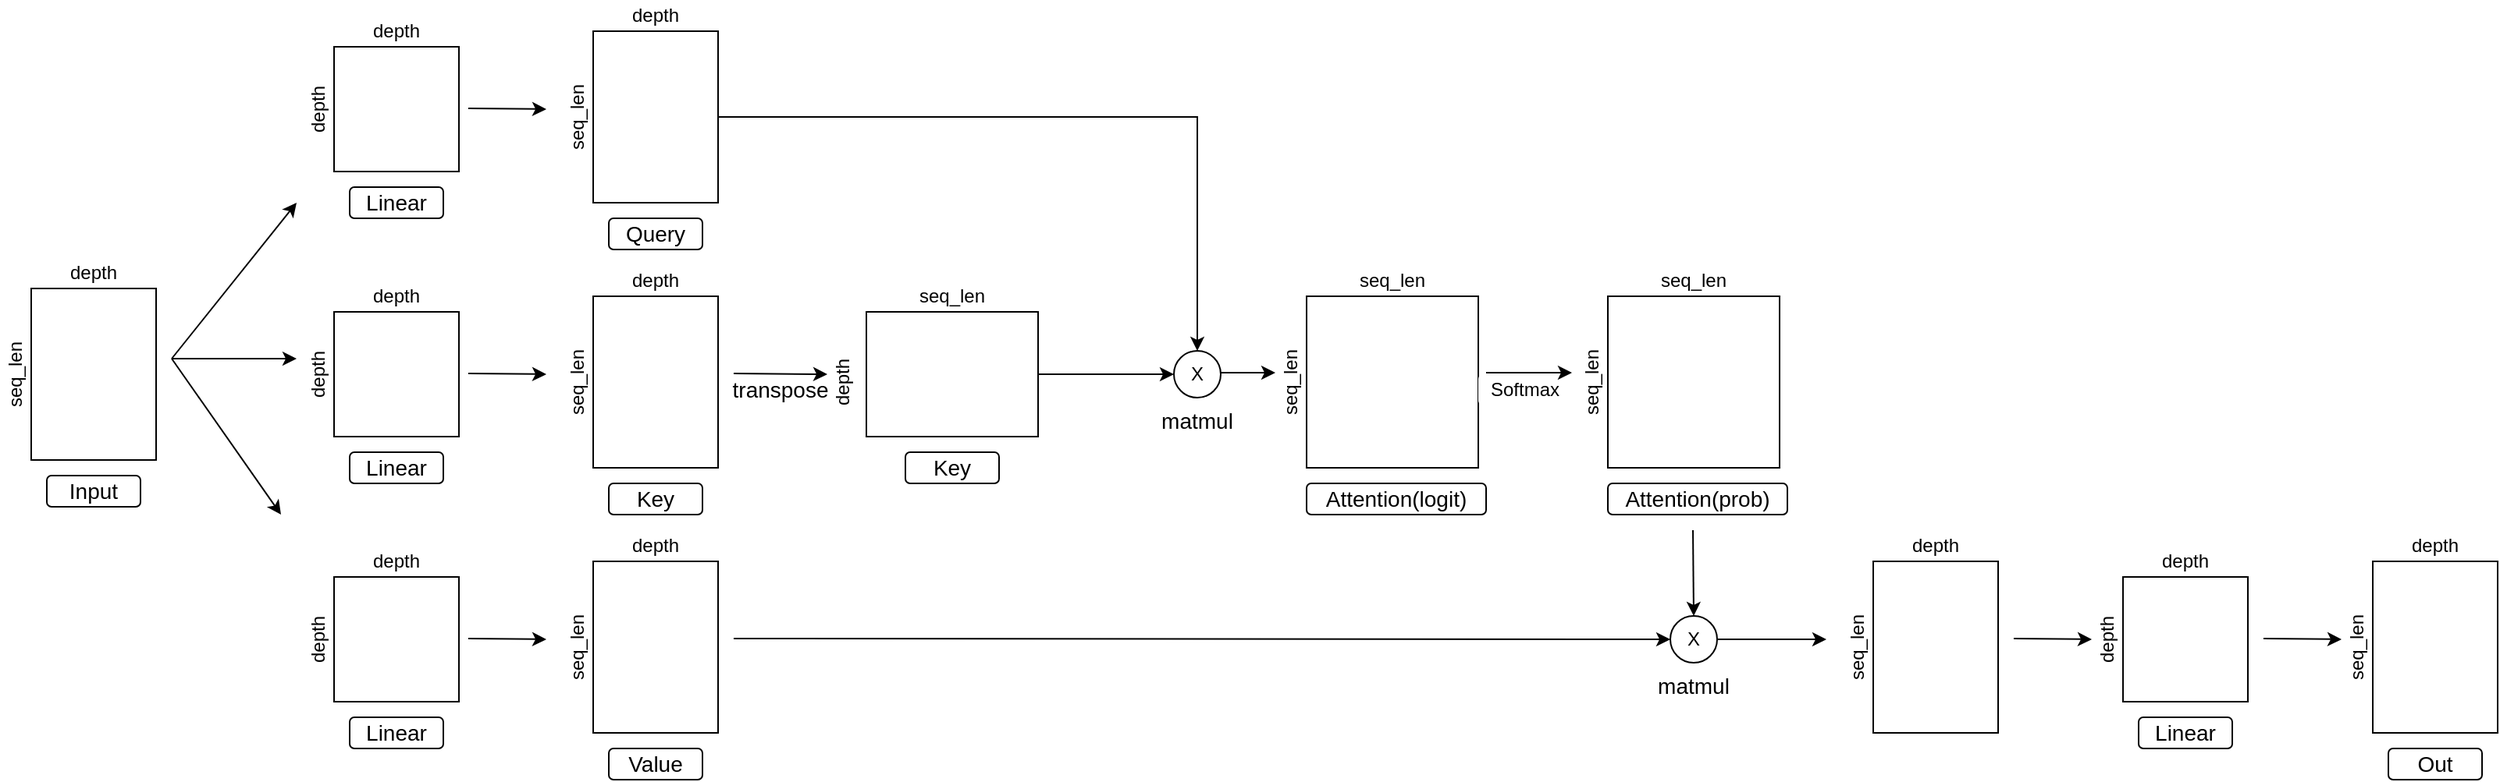 <mxfile version="13.5.8" type="device"><diagram id="_ByLoyHAPKLI0KRAZKYH" name="Page-1"><mxGraphModel dx="1476" dy="994" grid="1" gridSize="10" guides="1" tooltips="1" connect="1" arrows="1" fold="1" page="1" pageScale="1" pageWidth="827" pageHeight="1169" math="0" shadow="0"><root><mxCell id="0"/><mxCell id="1" parent="0"/><mxCell id="QQPbzyxNQqnDQk7q9bTy-1" value="" style="whiteSpace=wrap;html=1;aspect=fixed;" parent="1" vertex="1"><mxGeometry x="244" y="160" width="80" height="80" as="geometry"/></mxCell><mxCell id="QQPbzyxNQqnDQk7q9bTy-3" value="depth" style="text;html=1;strokeColor=none;fillColor=none;align=center;verticalAlign=middle;whiteSpace=wrap;rounded=0;" parent="1" vertex="1"><mxGeometry x="264" y="140" width="40" height="20" as="geometry"/></mxCell><mxCell id="QQPbzyxNQqnDQk7q9bTy-4" value="depth" style="text;html=1;strokeColor=none;fillColor=none;align=center;verticalAlign=middle;whiteSpace=wrap;rounded=0;rotation=-90;" parent="1" vertex="1"><mxGeometry x="214" y="190" width="40" height="20" as="geometry"/></mxCell><mxCell id="QQPbzyxNQqnDQk7q9bTy-5" value="Linear" style="text;html=1;fillColor=none;align=center;verticalAlign=middle;whiteSpace=wrap;rounded=1;strokeColor=#000000;fontSize=14;" parent="1" vertex="1"><mxGeometry x="254" y="250" width="60" height="20" as="geometry"/></mxCell><mxCell id="2qWOEUfweESBRPn_-0KA-2" value="" style="whiteSpace=wrap;html=1;" vertex="1" parent="1"><mxGeometry x="50" y="315" width="80" height="110" as="geometry"/></mxCell><mxCell id="2qWOEUfweESBRPn_-0KA-4" value="depth" style="text;html=1;strokeColor=none;fillColor=none;align=center;verticalAlign=middle;whiteSpace=wrap;rounded=0;" vertex="1" parent="1"><mxGeometry x="70" y="295" width="40" height="20" as="geometry"/></mxCell><mxCell id="2qWOEUfweESBRPn_-0KA-5" value="seq_len" style="text;html=1;strokeColor=none;fillColor=none;align=center;verticalAlign=middle;whiteSpace=wrap;rounded=0;rotation=-90;" vertex="1" parent="1"><mxGeometry x="20" y="360" width="40" height="20" as="geometry"/></mxCell><mxCell id="2qWOEUfweESBRPn_-0KA-6" value="Input" style="text;html=1;fillColor=none;align=center;verticalAlign=middle;whiteSpace=wrap;rounded=1;strokeColor=#000000;fontSize=14;" vertex="1" parent="1"><mxGeometry x="60" y="435" width="60" height="20" as="geometry"/></mxCell><mxCell id="2qWOEUfweESBRPn_-0KA-46" style="orthogonalLoop=1;jettySize=auto;html=1;rounded=0;jumpStyle=none;exitX=1;exitY=0.5;exitDx=0;exitDy=0;entryX=0.5;entryY=0;entryDx=0;entryDy=0;" edge="1" parent="1" source="2qWOEUfweESBRPn_-0KA-7" target="2qWOEUfweESBRPn_-0KA-42"><mxGeometry relative="1" as="geometry"><mxPoint x="650" y="250" as="targetPoint"/><Array as="points"><mxPoint x="797" y="205"/></Array></mxGeometry></mxCell><mxCell id="2qWOEUfweESBRPn_-0KA-7" value="" style="whiteSpace=wrap;html=1;" vertex="1" parent="1"><mxGeometry x="410" y="150" width="80" height="110" as="geometry"/></mxCell><mxCell id="2qWOEUfweESBRPn_-0KA-8" value="depth" style="text;html=1;strokeColor=none;fillColor=none;align=center;verticalAlign=middle;whiteSpace=wrap;rounded=0;" vertex="1" parent="1"><mxGeometry x="430" y="130" width="40" height="20" as="geometry"/></mxCell><mxCell id="2qWOEUfweESBRPn_-0KA-9" value="seq_len" style="text;html=1;strokeColor=none;fillColor=none;align=center;verticalAlign=middle;whiteSpace=wrap;rounded=0;rotation=-90;" vertex="1" parent="1"><mxGeometry x="380" y="195" width="40" height="20" as="geometry"/></mxCell><mxCell id="2qWOEUfweESBRPn_-0KA-10" value="Query" style="text;html=1;fillColor=none;align=center;verticalAlign=middle;whiteSpace=wrap;rounded=1;strokeColor=#000000;fontSize=14;" vertex="1" parent="1"><mxGeometry x="420" y="270" width="60" height="20" as="geometry"/></mxCell><mxCell id="2qWOEUfweESBRPn_-0KA-11" value="" style="whiteSpace=wrap;html=1;aspect=fixed;" vertex="1" parent="1"><mxGeometry x="244" y="330" width="80" height="80" as="geometry"/></mxCell><mxCell id="2qWOEUfweESBRPn_-0KA-12" value="depth" style="text;html=1;strokeColor=none;fillColor=none;align=center;verticalAlign=middle;whiteSpace=wrap;rounded=0;" vertex="1" parent="1"><mxGeometry x="264" y="310" width="40" height="20" as="geometry"/></mxCell><mxCell id="2qWOEUfweESBRPn_-0KA-13" value="depth" style="text;html=1;strokeColor=none;fillColor=none;align=center;verticalAlign=middle;whiteSpace=wrap;rounded=0;rotation=-90;" vertex="1" parent="1"><mxGeometry x="214" y="360" width="40" height="20" as="geometry"/></mxCell><mxCell id="2qWOEUfweESBRPn_-0KA-14" value="Linear" style="text;html=1;fillColor=none;align=center;verticalAlign=middle;whiteSpace=wrap;rounded=1;strokeColor=#000000;fontSize=14;" vertex="1" parent="1"><mxGeometry x="254" y="420" width="60" height="20" as="geometry"/></mxCell><mxCell id="2qWOEUfweESBRPn_-0KA-15" value="" style="whiteSpace=wrap;html=1;" vertex="1" parent="1"><mxGeometry x="410" y="320" width="80" height="110" as="geometry"/></mxCell><mxCell id="2qWOEUfweESBRPn_-0KA-16" value="depth" style="text;html=1;strokeColor=none;fillColor=none;align=center;verticalAlign=middle;whiteSpace=wrap;rounded=0;" vertex="1" parent="1"><mxGeometry x="430" y="300" width="40" height="20" as="geometry"/></mxCell><mxCell id="2qWOEUfweESBRPn_-0KA-17" value="seq_len" style="text;html=1;strokeColor=none;fillColor=none;align=center;verticalAlign=middle;whiteSpace=wrap;rounded=0;rotation=-90;" vertex="1" parent="1"><mxGeometry x="380" y="365" width="40" height="20" as="geometry"/></mxCell><mxCell id="2qWOEUfweESBRPn_-0KA-18" value="Key" style="text;html=1;fillColor=none;align=center;verticalAlign=middle;whiteSpace=wrap;rounded=1;strokeColor=#000000;fontSize=14;" vertex="1" parent="1"><mxGeometry x="420" y="440" width="60" height="20" as="geometry"/></mxCell><mxCell id="2qWOEUfweESBRPn_-0KA-19" value="" style="whiteSpace=wrap;html=1;aspect=fixed;" vertex="1" parent="1"><mxGeometry x="244" y="500" width="80" height="80" as="geometry"/></mxCell><mxCell id="2qWOEUfweESBRPn_-0KA-20" value="depth" style="text;html=1;strokeColor=none;fillColor=none;align=center;verticalAlign=middle;whiteSpace=wrap;rounded=0;" vertex="1" parent="1"><mxGeometry x="264" y="480" width="40" height="20" as="geometry"/></mxCell><mxCell id="2qWOEUfweESBRPn_-0KA-21" value="depth" style="text;html=1;strokeColor=none;fillColor=none;align=center;verticalAlign=middle;whiteSpace=wrap;rounded=0;rotation=-90;" vertex="1" parent="1"><mxGeometry x="214" y="530" width="40" height="20" as="geometry"/></mxCell><mxCell id="2qWOEUfweESBRPn_-0KA-22" value="Linear" style="text;html=1;fillColor=none;align=center;verticalAlign=middle;whiteSpace=wrap;rounded=1;strokeColor=#000000;fontSize=14;" vertex="1" parent="1"><mxGeometry x="254" y="590" width="60" height="20" as="geometry"/></mxCell><mxCell id="2qWOEUfweESBRPn_-0KA-23" value="" style="whiteSpace=wrap;html=1;" vertex="1" parent="1"><mxGeometry x="410" y="490" width="80" height="110" as="geometry"/></mxCell><mxCell id="2qWOEUfweESBRPn_-0KA-24" value="depth" style="text;html=1;strokeColor=none;fillColor=none;align=center;verticalAlign=middle;whiteSpace=wrap;rounded=0;" vertex="1" parent="1"><mxGeometry x="430" y="470" width="40" height="20" as="geometry"/></mxCell><mxCell id="2qWOEUfweESBRPn_-0KA-25" value="seq_len" style="text;html=1;strokeColor=none;fillColor=none;align=center;verticalAlign=middle;whiteSpace=wrap;rounded=0;rotation=-90;" vertex="1" parent="1"><mxGeometry x="380" y="535" width="40" height="20" as="geometry"/></mxCell><mxCell id="2qWOEUfweESBRPn_-0KA-26" value="Value" style="text;html=1;fillColor=none;align=center;verticalAlign=middle;whiteSpace=wrap;rounded=1;strokeColor=#000000;fontSize=14;" vertex="1" parent="1"><mxGeometry x="420" y="610" width="60" height="20" as="geometry"/></mxCell><mxCell id="2qWOEUfweESBRPn_-0KA-27" value="" style="endArrow=classic;html=1;" edge="1" parent="1"><mxGeometry width="50" height="50" relative="1" as="geometry"><mxPoint x="140" y="360" as="sourcePoint"/><mxPoint x="220" y="260" as="targetPoint"/></mxGeometry></mxCell><mxCell id="2qWOEUfweESBRPn_-0KA-28" value="" style="endArrow=classic;html=1;" edge="1" parent="1"><mxGeometry width="50" height="50" relative="1" as="geometry"><mxPoint x="140" y="360" as="sourcePoint"/><mxPoint x="210" y="460" as="targetPoint"/></mxGeometry></mxCell><mxCell id="2qWOEUfweESBRPn_-0KA-29" value="" style="endArrow=classic;html=1;" edge="1" parent="1"><mxGeometry width="50" height="50" relative="1" as="geometry"><mxPoint x="140" y="360" as="sourcePoint"/><mxPoint x="220" y="360" as="targetPoint"/></mxGeometry></mxCell><mxCell id="2qWOEUfweESBRPn_-0KA-30" value="" style="endArrow=classic;html=1;" edge="1" parent="1"><mxGeometry width="50" height="50" relative="1" as="geometry"><mxPoint x="330" y="199.5" as="sourcePoint"/><mxPoint x="380" y="200" as="targetPoint"/></mxGeometry></mxCell><mxCell id="2qWOEUfweESBRPn_-0KA-31" value="" style="endArrow=classic;html=1;" edge="1" parent="1"><mxGeometry width="50" height="50" relative="1" as="geometry"><mxPoint x="330" y="369.5" as="sourcePoint"/><mxPoint x="380" y="370" as="targetPoint"/></mxGeometry></mxCell><mxCell id="2qWOEUfweESBRPn_-0KA-32" value="" style="endArrow=classic;html=1;" edge="1" parent="1"><mxGeometry width="50" height="50" relative="1" as="geometry"><mxPoint x="330" y="539.5" as="sourcePoint"/><mxPoint x="380" y="540" as="targetPoint"/></mxGeometry></mxCell><mxCell id="2qWOEUfweESBRPn_-0KA-33" value="" style="endArrow=classic;html=1;" edge="1" parent="1"><mxGeometry width="50" height="50" relative="1" as="geometry"><mxPoint x="500" y="369.5" as="sourcePoint"/><mxPoint x="560" y="370" as="targetPoint"/></mxGeometry></mxCell><mxCell id="2qWOEUfweESBRPn_-0KA-34" value="transpose" style="text;html=1;fillColor=none;align=center;verticalAlign=middle;whiteSpace=wrap;rounded=1;fontSize=14;" vertex="1" parent="1"><mxGeometry x="500" y="370" width="60" height="20" as="geometry"/></mxCell><mxCell id="2qWOEUfweESBRPn_-0KA-37" value="" style="whiteSpace=wrap;html=1;rotation=90;" vertex="1" parent="1"><mxGeometry x="600" y="315" width="80" height="110" as="geometry"/></mxCell><mxCell id="2qWOEUfweESBRPn_-0KA-38" value="depth" style="text;html=1;strokeColor=none;fillColor=none;align=center;verticalAlign=middle;whiteSpace=wrap;rounded=0;rotation=-90;" vertex="1" parent="1"><mxGeometry x="550" y="365" width="40" height="20" as="geometry"/></mxCell><mxCell id="2qWOEUfweESBRPn_-0KA-39" value="seq_len" style="text;html=1;strokeColor=none;fillColor=none;align=center;verticalAlign=middle;whiteSpace=wrap;rounded=0;rotation=0;" vertex="1" parent="1"><mxGeometry x="620" y="310" width="40" height="20" as="geometry"/></mxCell><mxCell id="2qWOEUfweESBRPn_-0KA-40" value="Key" style="text;html=1;fillColor=none;align=center;verticalAlign=middle;whiteSpace=wrap;rounded=1;strokeColor=#000000;fontSize=14;" vertex="1" parent="1"><mxGeometry x="610" y="420" width="60" height="20" as="geometry"/></mxCell><mxCell id="2qWOEUfweESBRPn_-0KA-41" value="" style="whiteSpace=wrap;html=1;rotation=90;" vertex="1" parent="1"><mxGeometry x="867" y="320" width="110" height="110" as="geometry"/></mxCell><mxCell id="2qWOEUfweESBRPn_-0KA-42" value="X" style="ellipse;whiteSpace=wrap;html=1;aspect=fixed;" vertex="1" parent="1"><mxGeometry x="782" y="355" width="30" height="30" as="geometry"/></mxCell><mxCell id="2qWOEUfweESBRPn_-0KA-43" value="matmul" style="text;html=1;fillColor=none;align=center;verticalAlign=middle;whiteSpace=wrap;rounded=1;fontSize=14;" vertex="1" parent="1"><mxGeometry x="767" y="390" width="60" height="20" as="geometry"/></mxCell><mxCell id="2qWOEUfweESBRPn_-0KA-44" value="" style="endArrow=classic;html=1;exitX=0.5;exitY=0;exitDx=0;exitDy=0;entryX=0;entryY=0.5;entryDx=0;entryDy=0;" edge="1" parent="1" source="2qWOEUfweESBRPn_-0KA-37" target="2qWOEUfweESBRPn_-0KA-42"><mxGeometry width="50" height="50" relative="1" as="geometry"><mxPoint x="660" y="410" as="sourcePoint"/><mxPoint x="750" y="280" as="targetPoint"/></mxGeometry></mxCell><mxCell id="2qWOEUfweESBRPn_-0KA-48" value="Attention(logit)" style="text;fillColor=none;align=center;verticalAlign=middle;rounded=1;fontSize=14;strokeColor=#000000;whiteSpace=wrap;html=1;" vertex="1" parent="1"><mxGeometry x="867" y="440" width="115" height="20" as="geometry"/></mxCell><mxCell id="2qWOEUfweESBRPn_-0KA-49" value="seq_len" style="text;html=1;strokeColor=none;fillColor=none;align=center;verticalAlign=middle;whiteSpace=wrap;rounded=0;rotation=-90;" vertex="1" parent="1"><mxGeometry x="837" y="365" width="40" height="20" as="geometry"/></mxCell><mxCell id="2qWOEUfweESBRPn_-0KA-50" value="seq_len" style="text;html=1;strokeColor=none;fillColor=none;align=center;verticalAlign=middle;whiteSpace=wrap;rounded=0;rotation=0;" vertex="1" parent="1"><mxGeometry x="902" y="300" width="40" height="20" as="geometry"/></mxCell><mxCell id="2qWOEUfweESBRPn_-0KA-51" value="Softmax" style="rounded=1;whiteSpace=wrap;html=1;strokeColor=none;" vertex="1" parent="1"><mxGeometry x="977" y="370" width="60" height="20" as="geometry"/></mxCell><mxCell id="2qWOEUfweESBRPn_-0KA-52" value="" style="endArrow=classic;html=1;strokeColor=#000000;" edge="1" parent="1"><mxGeometry width="50" height="50" relative="1" as="geometry"><mxPoint x="982" y="369" as="sourcePoint"/><mxPoint x="1037" y="369" as="targetPoint"/></mxGeometry></mxCell><mxCell id="2qWOEUfweESBRPn_-0KA-53" value="" style="endArrow=classic;html=1;strokeColor=#000000;" edge="1" parent="1"><mxGeometry width="50" height="50" relative="1" as="geometry"><mxPoint x="812" y="369" as="sourcePoint"/><mxPoint x="847" y="369" as="targetPoint"/></mxGeometry></mxCell><mxCell id="2qWOEUfweESBRPn_-0KA-54" value="" style="whiteSpace=wrap;html=1;rotation=90;" vertex="1" parent="1"><mxGeometry x="1060" y="320" width="110" height="110" as="geometry"/></mxCell><mxCell id="2qWOEUfweESBRPn_-0KA-55" value="Attention(prob)" style="text;fillColor=none;align=center;verticalAlign=middle;rounded=1;fontSize=14;strokeColor=#000000;whiteSpace=wrap;html=1;" vertex="1" parent="1"><mxGeometry x="1060" y="440" width="115" height="20" as="geometry"/></mxCell><mxCell id="2qWOEUfweESBRPn_-0KA-56" value="seq_len" style="text;html=1;strokeColor=none;fillColor=none;align=center;verticalAlign=middle;whiteSpace=wrap;rounded=0;rotation=-90;" vertex="1" parent="1"><mxGeometry x="1030" y="365" width="40" height="20" as="geometry"/></mxCell><mxCell id="2qWOEUfweESBRPn_-0KA-57" value="seq_len" style="text;html=1;strokeColor=none;fillColor=none;align=center;verticalAlign=middle;whiteSpace=wrap;rounded=0;rotation=0;" vertex="1" parent="1"><mxGeometry x="1095" y="300" width="40" height="20" as="geometry"/></mxCell><mxCell id="2qWOEUfweESBRPn_-0KA-58" value="X" style="ellipse;whiteSpace=wrap;html=1;aspect=fixed;" vertex="1" parent="1"><mxGeometry x="1100" y="525" width="30" height="30" as="geometry"/></mxCell><mxCell id="2qWOEUfweESBRPn_-0KA-59" value="matmul" style="text;html=1;fillColor=none;align=center;verticalAlign=middle;whiteSpace=wrap;rounded=1;fontSize=14;" vertex="1" parent="1"><mxGeometry x="1085" y="560" width="60" height="20" as="geometry"/></mxCell><mxCell id="2qWOEUfweESBRPn_-0KA-60" value="" style="endArrow=classic;html=1;strokeColor=#000000;entryX=0.5;entryY=0;entryDx=0;entryDy=0;" edge="1" parent="1" target="2qWOEUfweESBRPn_-0KA-58"><mxGeometry width="50" height="50" relative="1" as="geometry"><mxPoint x="1114.5" y="470" as="sourcePoint"/><mxPoint x="1115" y="520" as="targetPoint"/></mxGeometry></mxCell><mxCell id="2qWOEUfweESBRPn_-0KA-61" value="" style="endArrow=classic;html=1;entryX=0;entryY=0.5;entryDx=0;entryDy=0;" edge="1" parent="1" target="2qWOEUfweESBRPn_-0KA-58"><mxGeometry width="50" height="50" relative="1" as="geometry"><mxPoint x="500" y="539.5" as="sourcePoint"/><mxPoint x="1080" y="540" as="targetPoint"/></mxGeometry></mxCell><mxCell id="2qWOEUfweESBRPn_-0KA-62" value="" style="endArrow=classic;html=1;strokeColor=#000000;exitX=1;exitY=0.5;exitDx=0;exitDy=0;" edge="1" parent="1" source="2qWOEUfweESBRPn_-0KA-58"><mxGeometry width="50" height="50" relative="1" as="geometry"><mxPoint x="1114.5" y="557" as="sourcePoint"/><mxPoint x="1200" y="540" as="targetPoint"/></mxGeometry></mxCell><mxCell id="2qWOEUfweESBRPn_-0KA-63" value="" style="whiteSpace=wrap;html=1;" vertex="1" parent="1"><mxGeometry x="1230" y="490" width="80" height="110" as="geometry"/></mxCell><mxCell id="2qWOEUfweESBRPn_-0KA-64" value="depth" style="text;html=1;strokeColor=none;fillColor=none;align=center;verticalAlign=middle;whiteSpace=wrap;rounded=0;" vertex="1" parent="1"><mxGeometry x="1250" y="470" width="40" height="20" as="geometry"/></mxCell><mxCell id="2qWOEUfweESBRPn_-0KA-65" value="seq_len" style="text;html=1;strokeColor=none;fillColor=none;align=center;verticalAlign=middle;whiteSpace=wrap;rounded=0;rotation=-90;" vertex="1" parent="1"><mxGeometry x="1200" y="535" width="40" height="20" as="geometry"/></mxCell><mxCell id="2qWOEUfweESBRPn_-0KA-67" value="" style="whiteSpace=wrap;html=1;aspect=fixed;" vertex="1" parent="1"><mxGeometry x="1390" y="500" width="80" height="80" as="geometry"/></mxCell><mxCell id="2qWOEUfweESBRPn_-0KA-68" value="depth" style="text;html=1;strokeColor=none;fillColor=none;align=center;verticalAlign=middle;whiteSpace=wrap;rounded=0;" vertex="1" parent="1"><mxGeometry x="1410" y="480" width="40" height="20" as="geometry"/></mxCell><mxCell id="2qWOEUfweESBRPn_-0KA-69" value="depth" style="text;html=1;strokeColor=none;fillColor=none;align=center;verticalAlign=middle;whiteSpace=wrap;rounded=0;rotation=-90;" vertex="1" parent="1"><mxGeometry x="1360" y="530" width="40" height="20" as="geometry"/></mxCell><mxCell id="2qWOEUfweESBRPn_-0KA-70" value="Linear" style="text;html=1;fillColor=none;align=center;verticalAlign=middle;whiteSpace=wrap;rounded=1;strokeColor=#000000;fontSize=14;" vertex="1" parent="1"><mxGeometry x="1400" y="590" width="60" height="20" as="geometry"/></mxCell><mxCell id="2qWOEUfweESBRPn_-0KA-71" value="" style="endArrow=classic;html=1;strokeColor=#000000;exitX=1;exitY=0.5;exitDx=0;exitDy=0;" edge="1" parent="1"><mxGeometry width="50" height="50" relative="1" as="geometry"><mxPoint x="1320" y="539.5" as="sourcePoint"/><mxPoint x="1370" y="540" as="targetPoint"/></mxGeometry></mxCell><mxCell id="2qWOEUfweESBRPn_-0KA-72" value="" style="endArrow=classic;html=1;strokeColor=#000000;exitX=1;exitY=0.5;exitDx=0;exitDy=0;" edge="1" parent="1"><mxGeometry width="50" height="50" relative="1" as="geometry"><mxPoint x="1480" y="539.5" as="sourcePoint"/><mxPoint x="1530" y="540" as="targetPoint"/></mxGeometry></mxCell><mxCell id="2qWOEUfweESBRPn_-0KA-73" value="" style="whiteSpace=wrap;html=1;" vertex="1" parent="1"><mxGeometry x="1550" y="490" width="80" height="110" as="geometry"/></mxCell><mxCell id="2qWOEUfweESBRPn_-0KA-74" value="depth" style="text;html=1;strokeColor=none;fillColor=none;align=center;verticalAlign=middle;whiteSpace=wrap;rounded=0;" vertex="1" parent="1"><mxGeometry x="1570" y="470" width="40" height="20" as="geometry"/></mxCell><mxCell id="2qWOEUfweESBRPn_-0KA-75" value="seq_len" style="text;html=1;strokeColor=none;fillColor=none;align=center;verticalAlign=middle;whiteSpace=wrap;rounded=0;rotation=-90;" vertex="1" parent="1"><mxGeometry x="1520" y="535" width="40" height="20" as="geometry"/></mxCell><mxCell id="2qWOEUfweESBRPn_-0KA-76" value="Out" style="text;html=1;fillColor=none;align=center;verticalAlign=middle;whiteSpace=wrap;rounded=1;strokeColor=#000000;fontSize=14;" vertex="1" parent="1"><mxGeometry x="1560" y="610" width="60" height="20" as="geometry"/></mxCell></root></mxGraphModel></diagram></mxfile>